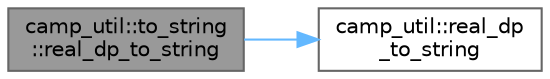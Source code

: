 digraph "camp_util::to_string::real_dp_to_string"
{
 // LATEX_PDF_SIZE
  bgcolor="transparent";
  edge [fontname=Helvetica,fontsize=10,labelfontname=Helvetica,labelfontsize=10];
  node [fontname=Helvetica,fontsize=10,shape=box,height=0.2,width=0.4];
  rankdir="LR";
  Node1 [label="camp_util::to_string\l::real_dp_to_string",height=0.2,width=0.4,color="gray40", fillcolor="grey60", style="filled", fontcolor="black",tooltip="Convert a double precision real to a string format."];
  Node1 -> Node2 [color="steelblue1",style="solid"];
  Node2 [label="camp_util::real_dp\l_to_string",height=0.2,width=0.4,color="grey40", fillcolor="white", style="filled",URL="$namespacecamp__util.html#a0271943f212c32e76561b36ea2412dd7",tooltip="Convert a double precision real to a string format."];
}
